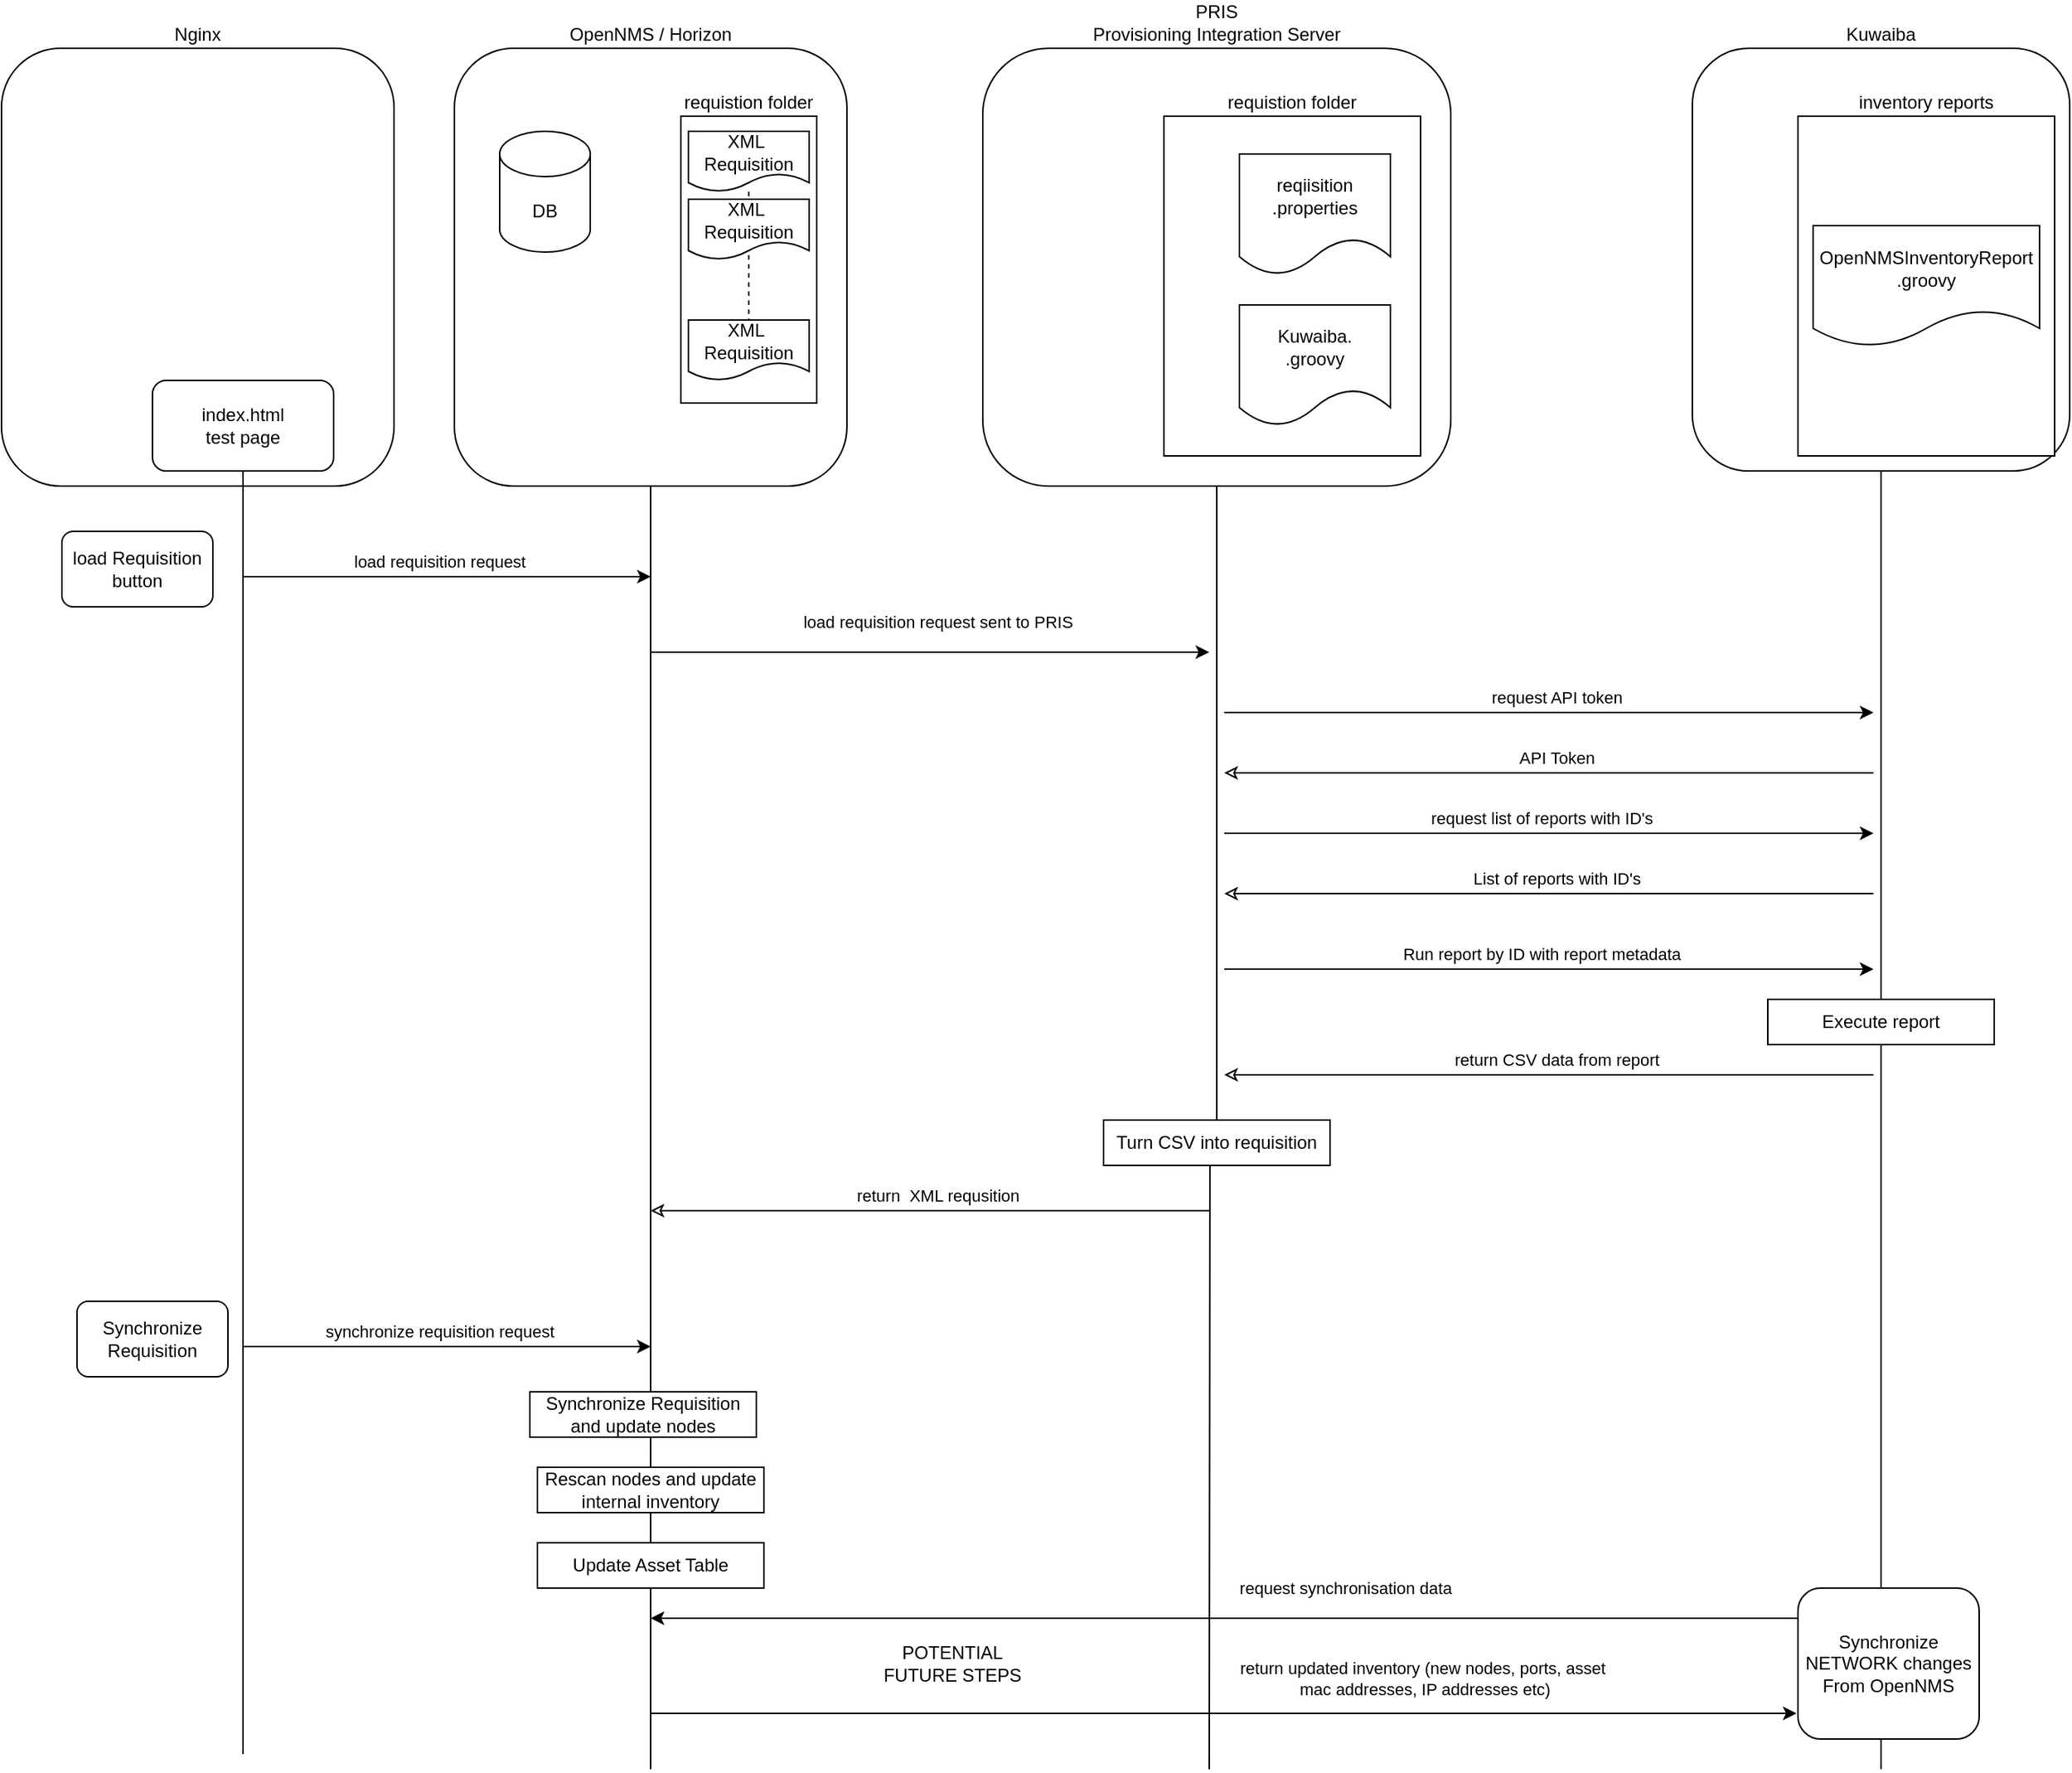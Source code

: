 <mxfile version="27.0.9">
  <diagram name="Page-1" id="OPgmY4qfD-giZAf-gHaB">
    <mxGraphModel dx="1298" dy="671" grid="1" gridSize="10" guides="1" tooltips="1" connect="1" arrows="1" fold="1" page="1" pageScale="1" pageWidth="2339" pageHeight="3300" math="0" shadow="0">
      <root>
        <mxCell id="0" />
        <mxCell id="1" parent="0" />
        <mxCell id="0p_DhwerdPnyWtqNG18h-1" value="Nginx" style="rounded=1;whiteSpace=wrap;html=1;labelPosition=center;verticalLabelPosition=top;align=center;verticalAlign=bottom;" vertex="1" parent="1">
          <mxGeometry x="40" y="140" width="260" height="290" as="geometry" />
        </mxCell>
        <mxCell id="Plcwy17DOdT3PGH-Jqxa-3" value="Kuwaiba" style="rounded=1;whiteSpace=wrap;html=1;labelPosition=center;verticalLabelPosition=top;align=center;verticalAlign=bottom;" parent="1" vertex="1">
          <mxGeometry x="1160" y="140" width="250" height="280" as="geometry" />
        </mxCell>
        <mxCell id="2d1mk0AIY9TjeirYFbtI-4" value="inventory reports" style="rounded=0;whiteSpace=wrap;html=1;labelPosition=center;verticalLabelPosition=top;align=center;verticalAlign=bottom;" parent="1" vertex="1">
          <mxGeometry x="1230" y="185" width="170" height="225" as="geometry" />
        </mxCell>
        <mxCell id="2d1mk0AIY9TjeirYFbtI-2" style="edgeStyle=orthogonalEdgeStyle;rounded=0;orthogonalLoop=1;jettySize=auto;html=1;endArrow=none;startFill=0;" parent="1" source="Plcwy17DOdT3PGH-Jqxa-1" edge="1">
          <mxGeometry relative="1" as="geometry">
            <mxPoint x="840" y="1280" as="targetPoint" />
          </mxGeometry>
        </mxCell>
        <mxCell id="Plcwy17DOdT3PGH-Jqxa-1" value="PRIS&lt;div&gt;Provisioning Integration Server&lt;/div&gt;" style="rounded=1;whiteSpace=wrap;html=1;labelPosition=center;verticalLabelPosition=top;align=center;verticalAlign=bottom;" parent="1" vertex="1">
          <mxGeometry x="690" y="140" width="310" height="290" as="geometry" />
        </mxCell>
        <mxCell id="Plcwy17DOdT3PGH-Jqxa-17" value="requistion folder" style="rounded=0;whiteSpace=wrap;html=1;labelPosition=center;verticalLabelPosition=top;align=center;verticalAlign=bottom;" parent="1" vertex="1">
          <mxGeometry x="810" y="185" width="170" height="225" as="geometry" />
        </mxCell>
        <mxCell id="2d1mk0AIY9TjeirYFbtI-3" style="edgeStyle=orthogonalEdgeStyle;rounded=0;orthogonalLoop=1;jettySize=auto;html=1;endArrow=none;startFill=0;" parent="1" source="Plcwy17DOdT3PGH-Jqxa-2" edge="1">
          <mxGeometry relative="1" as="geometry">
            <mxPoint x="470" y="1280" as="targetPoint" />
          </mxGeometry>
        </mxCell>
        <mxCell id="Plcwy17DOdT3PGH-Jqxa-2" value="OpenNMS / Horizon" style="rounded=1;whiteSpace=wrap;html=1;labelPosition=center;verticalLabelPosition=top;align=center;verticalAlign=bottom;" parent="1" vertex="1">
          <mxGeometry x="340" y="140" width="260" height="290" as="geometry" />
        </mxCell>
        <mxCell id="2d1mk0AIY9TjeirYFbtI-1" style="edgeStyle=orthogonalEdgeStyle;rounded=0;orthogonalLoop=1;jettySize=auto;html=1;endArrow=none;startFill=0;" parent="1" source="Plcwy17DOdT3PGH-Jqxa-3" edge="1">
          <mxGeometry relative="1" as="geometry">
            <mxPoint x="1285" y="1280" as="targetPoint" />
          </mxGeometry>
        </mxCell>
        <mxCell id="2d1mk0AIY9TjeirYFbtI-6" style="edgeStyle=orthogonalEdgeStyle;rounded=0;orthogonalLoop=1;jettySize=auto;html=1;endArrow=none;startFill=0;" parent="1" source="Plcwy17DOdT3PGH-Jqxa-12" edge="1">
          <mxGeometry relative="1" as="geometry">
            <mxPoint x="200" y="1270" as="targetPoint" />
          </mxGeometry>
        </mxCell>
        <mxCell id="Plcwy17DOdT3PGH-Jqxa-12" value="index.html&lt;div&gt;test page&lt;/div&gt;" style="rounded=1;whiteSpace=wrap;html=1;" parent="1" vertex="1">
          <mxGeometry x="140" y="360" width="120" height="60" as="geometry" />
        </mxCell>
        <mxCell id="Plcwy17DOdT3PGH-Jqxa-13" value="OpenNMSInventoryReport&lt;div&gt;.groovy&lt;/div&gt;" style="shape=document;whiteSpace=wrap;html=1;boundedLbl=1;" parent="1" vertex="1">
          <mxGeometry x="1240" y="257.5" width="150" height="80" as="geometry" />
        </mxCell>
        <mxCell id="Plcwy17DOdT3PGH-Jqxa-14" value="Kuwaiba.&lt;div&gt;.groovy&lt;/div&gt;" style="shape=document;whiteSpace=wrap;html=1;boundedLbl=1;" parent="1" vertex="1">
          <mxGeometry x="860" y="310" width="100" height="80" as="geometry" />
        </mxCell>
        <mxCell id="Plcwy17DOdT3PGH-Jqxa-15" value="reqiisition&lt;div&gt;.properties&lt;/div&gt;" style="shape=document;whiteSpace=wrap;html=1;boundedLbl=1;" parent="1" vertex="1">
          <mxGeometry x="860" y="210" width="100" height="80" as="geometry" />
        </mxCell>
        <mxCell id="2d1mk0AIY9TjeirYFbtI-8" value="load requisition request sent to PRIS" style="endArrow=classic;html=1;rounded=0;" parent="1" edge="1">
          <mxGeometry x="0.027" y="20" width="50" height="50" relative="1" as="geometry">
            <mxPoint x="470" y="540" as="sourcePoint" />
            <mxPoint x="840" y="540" as="targetPoint" />
            <mxPoint as="offset" />
          </mxGeometry>
        </mxCell>
        <mxCell id="2d1mk0AIY9TjeirYFbtI-9" value="request API token" style="endArrow=classic;html=1;rounded=0;" parent="1" edge="1">
          <mxGeometry x="0.023" y="10" width="50" height="50" relative="1" as="geometry">
            <mxPoint x="850" y="580" as="sourcePoint" />
            <mxPoint x="1280" y="580" as="targetPoint" />
            <mxPoint as="offset" />
          </mxGeometry>
        </mxCell>
        <mxCell id="2d1mk0AIY9TjeirYFbtI-10" value="API Token" style="endArrow=none;html=1;rounded=0;startArrow=classic;startFill=0;" parent="1" edge="1">
          <mxGeometry x="0.023" y="10" width="50" height="50" relative="1" as="geometry">
            <mxPoint x="850" y="620" as="sourcePoint" />
            <mxPoint x="1280" y="620" as="targetPoint" />
            <mxPoint as="offset" />
          </mxGeometry>
        </mxCell>
        <mxCell id="2d1mk0AIY9TjeirYFbtI-28" value="List of reports with ID&#39;s" style="endArrow=none;html=1;rounded=0;startArrow=classic;startFill=0;" parent="1" edge="1">
          <mxGeometry x="0.023" y="10" width="50" height="50" relative="1" as="geometry">
            <mxPoint x="850" y="700" as="sourcePoint" />
            <mxPoint x="1280" y="700" as="targetPoint" />
            <mxPoint as="offset" />
          </mxGeometry>
        </mxCell>
        <mxCell id="2d1mk0AIY9TjeirYFbtI-29" value="return CSV data from report" style="endArrow=none;html=1;rounded=0;startArrow=classic;startFill=0;" parent="1" edge="1">
          <mxGeometry x="0.023" y="10" width="50" height="50" relative="1" as="geometry">
            <mxPoint x="850" y="820" as="sourcePoint" />
            <mxPoint x="1280" y="820" as="targetPoint" />
            <mxPoint as="offset" />
          </mxGeometry>
        </mxCell>
        <mxCell id="2d1mk0AIY9TjeirYFbtI-30" value="request list of reports with ID&#39;s" style="endArrow=classic;html=1;rounded=0;" parent="1" edge="1">
          <mxGeometry x="-0.023" y="10" width="50" height="50" relative="1" as="geometry">
            <mxPoint x="850" y="660" as="sourcePoint" />
            <mxPoint x="1280" y="660" as="targetPoint" />
            <mxPoint as="offset" />
          </mxGeometry>
        </mxCell>
        <mxCell id="2d1mk0AIY9TjeirYFbtI-31" value="Run report by ID with report metadata" style="endArrow=classic;html=1;rounded=0;" parent="1" edge="1">
          <mxGeometry x="-0.023" y="10" width="50" height="50" relative="1" as="geometry">
            <mxPoint x="850" y="750" as="sourcePoint" />
            <mxPoint x="1280" y="750" as="targetPoint" />
            <mxPoint as="offset" />
          </mxGeometry>
        </mxCell>
        <mxCell id="2d1mk0AIY9TjeirYFbtI-7" value="load requisition request" style="endArrow=classic;html=1;rounded=0;" parent="1" edge="1">
          <mxGeometry x="-0.037" y="10" width="50" height="50" relative="1" as="geometry">
            <mxPoint x="200" y="490" as="sourcePoint" />
            <mxPoint x="470" y="490" as="targetPoint" />
            <mxPoint as="offset" />
          </mxGeometry>
        </mxCell>
        <mxCell id="2d1mk0AIY9TjeirYFbtI-34" value="Turn CSV into requisition" style="text;html=1;align=center;verticalAlign=middle;whiteSpace=wrap;rounded=0;fillColor=default;strokeColor=default;" parent="1" vertex="1">
          <mxGeometry x="770" y="850" width="150" height="30" as="geometry" />
        </mxCell>
        <mxCell id="2d1mk0AIY9TjeirYFbtI-35" value="return&amp;nbsp; XML requsition" style="endArrow=none;html=1;rounded=0;startArrow=classic;startFill=0;" parent="1" edge="1">
          <mxGeometry x="0.023" y="10" width="50" height="50" relative="1" as="geometry">
            <mxPoint x="470" y="910" as="sourcePoint" />
            <mxPoint x="840" y="910" as="targetPoint" />
            <mxPoint as="offset" />
          </mxGeometry>
        </mxCell>
        <mxCell id="2d1mk0AIY9TjeirYFbtI-62" value="Execute report" style="text;html=1;align=center;verticalAlign=middle;whiteSpace=wrap;rounded=0;fillColor=default;strokeColor=default;" parent="1" vertex="1">
          <mxGeometry x="1210" y="770" width="150" height="30" as="geometry" />
        </mxCell>
        <mxCell id="2d1mk0AIY9TjeirYFbtI-63" value="Synchronize Requisition and update nodes" style="text;html=1;align=center;verticalAlign=middle;whiteSpace=wrap;rounded=0;fillColor=default;strokeColor=default;" parent="1" vertex="1">
          <mxGeometry x="390" y="1030" width="150" height="30" as="geometry" />
        </mxCell>
        <mxCell id="2d1mk0AIY9TjeirYFbtI-64" value="Rescan nodes and update internal inventory" style="text;html=1;align=center;verticalAlign=middle;whiteSpace=wrap;rounded=0;fillColor=default;strokeColor=default;" parent="1" vertex="1">
          <mxGeometry x="395" y="1080" width="150" height="30" as="geometry" />
        </mxCell>
        <mxCell id="2d1mk0AIY9TjeirYFbtI-66" value="synchronize requisition request" style="endArrow=classic;html=1;rounded=0;" parent="1" edge="1">
          <mxGeometry x="-0.037" y="10" width="50" height="50" relative="1" as="geometry">
            <mxPoint x="200" y="1000" as="sourcePoint" />
            <mxPoint x="470" y="1000" as="targetPoint" />
            <mxPoint as="offset" />
          </mxGeometry>
        </mxCell>
        <mxCell id="2d1mk0AIY9TjeirYFbtI-67" value="requistion folder" style="rounded=0;whiteSpace=wrap;html=1;labelPosition=center;verticalLabelPosition=top;align=center;verticalAlign=bottom;" parent="1" vertex="1">
          <mxGeometry x="490" y="185" width="90" height="190" as="geometry" />
        </mxCell>
        <mxCell id="2d1mk0AIY9TjeirYFbtI-68" value="DB" style="shape=cylinder3;whiteSpace=wrap;html=1;boundedLbl=1;backgroundOutline=1;size=15;" parent="1" vertex="1">
          <mxGeometry x="370" y="195" width="60" height="80" as="geometry" />
        </mxCell>
        <mxCell id="2d1mk0AIY9TjeirYFbtI-71" style="edgeStyle=orthogonalEdgeStyle;rounded=0;orthogonalLoop=1;jettySize=auto;html=1;entryX=0.5;entryY=0;entryDx=0;entryDy=0;endArrow=none;startFill=0;dashed=1;" parent="1" source="2d1mk0AIY9TjeirYFbtI-69" target="2d1mk0AIY9TjeirYFbtI-70" edge="1">
          <mxGeometry relative="1" as="geometry" />
        </mxCell>
        <mxCell id="2d1mk0AIY9TjeirYFbtI-69" value="XML&amp;nbsp;&lt;div&gt;Requisition&lt;/div&gt;" style="shape=document;whiteSpace=wrap;html=1;boundedLbl=1;" parent="1" vertex="1">
          <mxGeometry x="495" y="195" width="80" height="40" as="geometry" />
        </mxCell>
        <mxCell id="2d1mk0AIY9TjeirYFbtI-70" value="XML&amp;nbsp;&lt;div&gt;Requisition&lt;/div&gt;" style="shape=document;whiteSpace=wrap;html=1;boundedLbl=1;" parent="1" vertex="1">
          <mxGeometry x="495" y="320" width="80" height="40" as="geometry" />
        </mxCell>
        <mxCell id="2d1mk0AIY9TjeirYFbtI-72" value="XML&amp;nbsp;&lt;div&gt;Requisition&lt;/div&gt;" style="shape=document;whiteSpace=wrap;html=1;boundedLbl=1;" parent="1" vertex="1">
          <mxGeometry x="495" y="240" width="80" height="40" as="geometry" />
        </mxCell>
        <mxCell id="2d1mk0AIY9TjeirYFbtI-73" value="load Requisition&lt;div&gt;button&lt;/div&gt;" style="rounded=1;whiteSpace=wrap;html=1;" parent="1" vertex="1">
          <mxGeometry x="80" y="460" width="100" height="50" as="geometry" />
        </mxCell>
        <mxCell id="2d1mk0AIY9TjeirYFbtI-74" value="Synchronize&lt;div&gt;Requisition&lt;/div&gt;" style="rounded=1;whiteSpace=wrap;html=1;" parent="1" vertex="1">
          <mxGeometry x="90" y="970" width="100" height="50" as="geometry" />
        </mxCell>
        <mxCell id="2d1mk0AIY9TjeirYFbtI-77" value="request synchronisation data" style="edgeStyle=orthogonalEdgeStyle;rounded=0;orthogonalLoop=1;jettySize=auto;html=1;" parent="1" edge="1">
          <mxGeometry x="-0.195" y="-20" relative="1" as="geometry">
            <mxPoint x="470" y="1180" as="targetPoint" />
            <mxPoint x="1240" y="1180" as="sourcePoint" />
            <mxPoint as="offset" />
          </mxGeometry>
        </mxCell>
        <mxCell id="2d1mk0AIY9TjeirYFbtI-76" value="&lt;div&gt;Synchronize NETWORK changes From OpenNMS&lt;/div&gt;" style="rounded=1;whiteSpace=wrap;html=1;" parent="1" vertex="1">
          <mxGeometry x="1230" y="1160" width="120" height="100" as="geometry" />
        </mxCell>
        <mxCell id="2d1mk0AIY9TjeirYFbtI-78" value="return updated inventory (new nodes, ports, asset&lt;div&gt;&amp;nbsp;mac addresses, IP addresses etc)&lt;/div&gt;" style="edgeStyle=orthogonalEdgeStyle;rounded=0;orthogonalLoop=1;jettySize=auto;html=1;endArrow=none;startFill=1;startArrow=classic;exitX=-0.008;exitY=0.83;exitDx=0;exitDy=0;exitPerimeter=0;align=center;" parent="1" source="2d1mk0AIY9TjeirYFbtI-76" edge="1">
          <mxGeometry x="-0.344" y="-23" relative="1" as="geometry">
            <mxPoint x="470" y="1243" as="targetPoint" />
            <mxPoint x="1220" y="1240" as="sourcePoint" />
            <mxPoint x="1" as="offset" />
          </mxGeometry>
        </mxCell>
        <mxCell id="2d1mk0AIY9TjeirYFbtI-80" value="POTENTIAL FUTURE STEPS" style="text;html=1;align=center;verticalAlign=middle;whiteSpace=wrap;rounded=0;" parent="1" vertex="1">
          <mxGeometry x="610" y="1195" width="120" height="30" as="geometry" />
        </mxCell>
        <mxCell id="2d1mk0AIY9TjeirYFbtI-81" value="Update Asset Table" style="text;html=1;align=center;verticalAlign=middle;whiteSpace=wrap;rounded=0;fillColor=default;strokeColor=default;" parent="1" vertex="1">
          <mxGeometry x="395" y="1130" width="150" height="30" as="geometry" />
        </mxCell>
      </root>
    </mxGraphModel>
  </diagram>
</mxfile>
